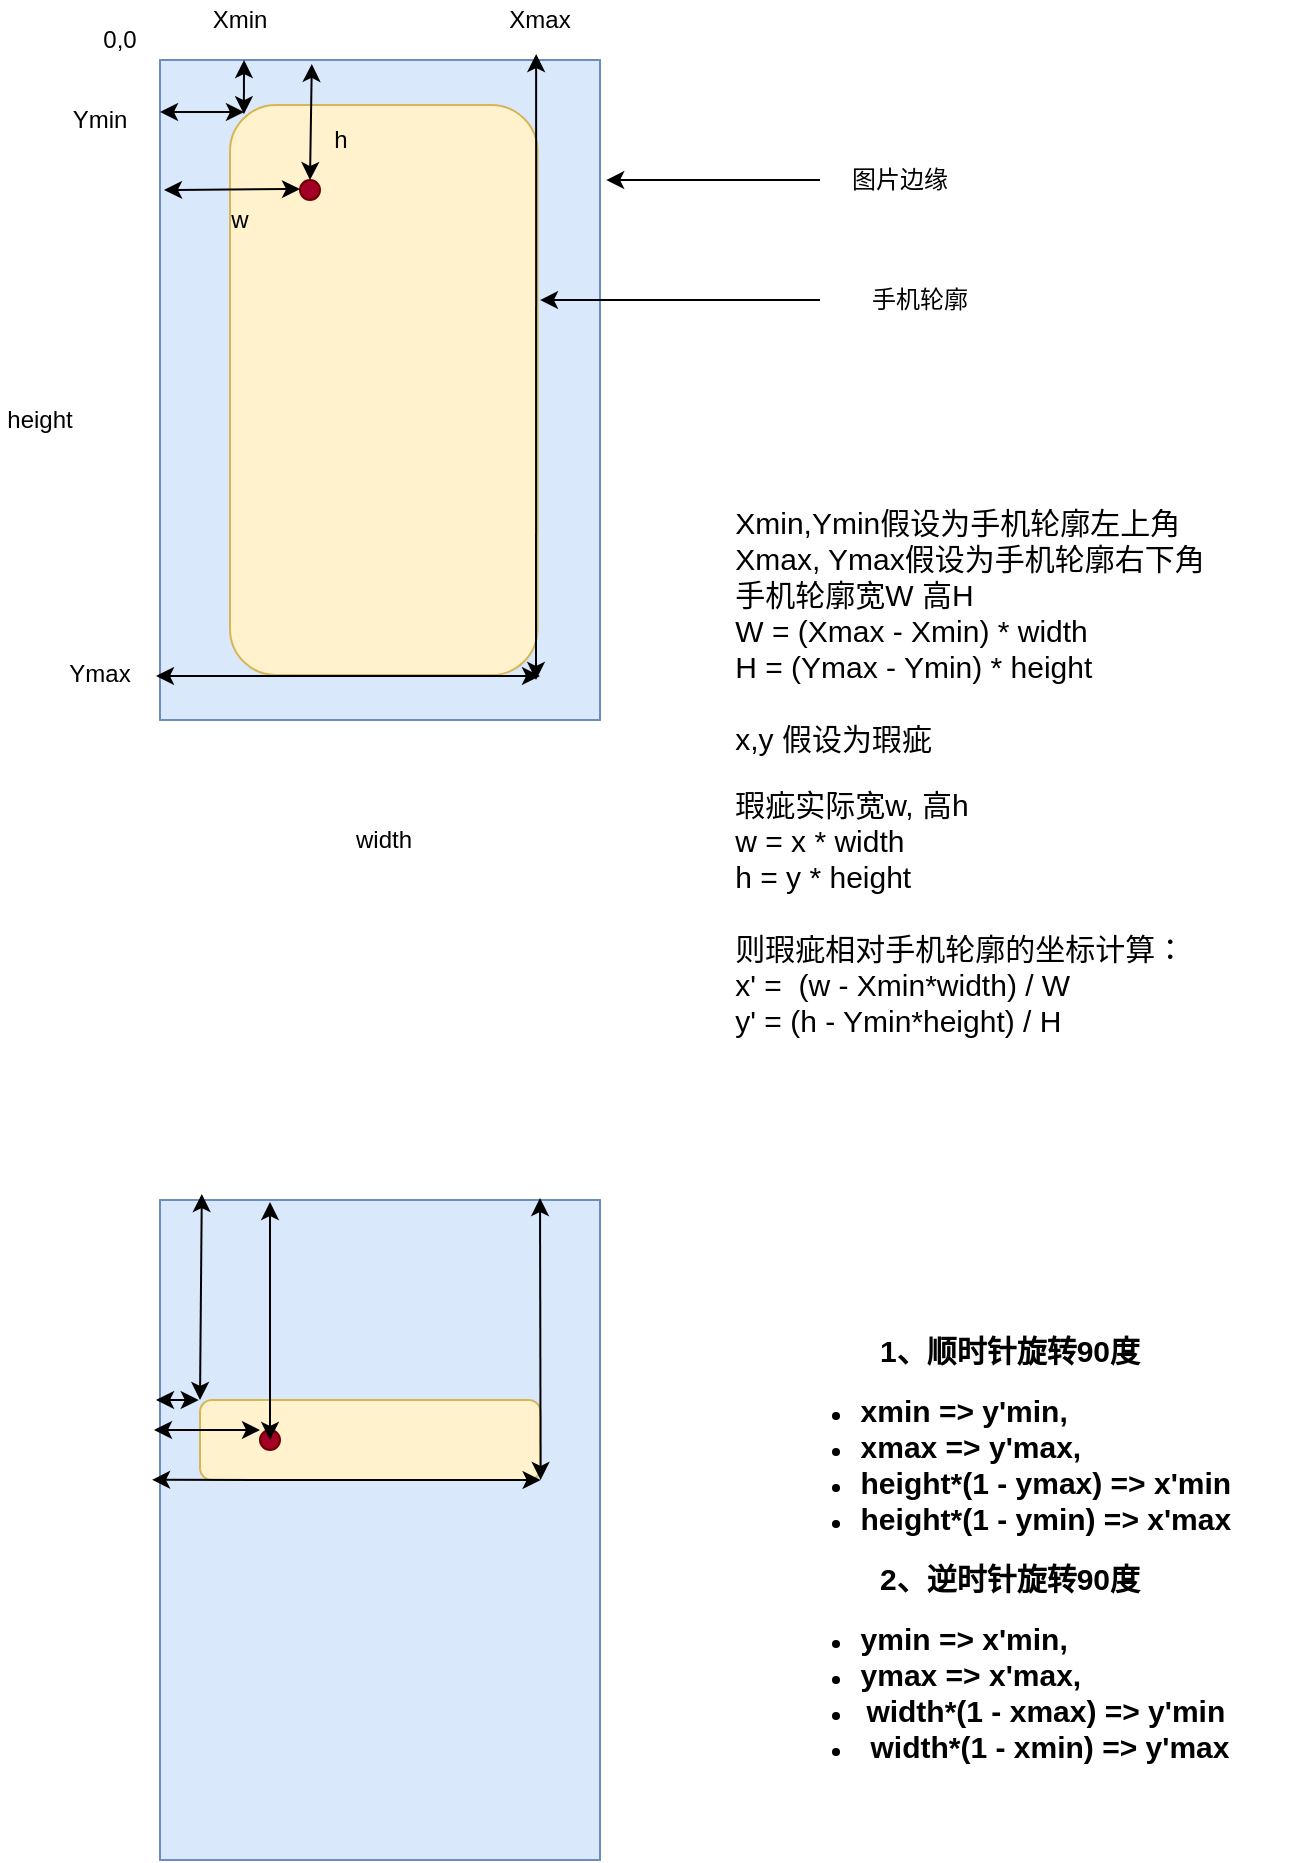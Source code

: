 <mxfile version="13.1.14" type="github">
  <diagram id="zPtrp9dwl4QRhiSWAR1r" name="Page-1">
    <mxGraphModel dx="1422" dy="761" grid="1" gridSize="10" guides="1" tooltips="1" connect="1" arrows="1" fold="1" page="1" pageScale="1" pageWidth="850" pageHeight="1100" math="0" shadow="0">
      <root>
        <mxCell id="0" />
        <mxCell id="1" parent="0" />
        <mxCell id="u0uRP7VhV-IE_lmv_dsB-1" value="" style="rounded=0;whiteSpace=wrap;html=1;fillColor=#dae8fc;strokeColor=#6c8ebf;" parent="1" vertex="1">
          <mxGeometry x="250" y="80" width="220" height="330" as="geometry" />
        </mxCell>
        <mxCell id="u0uRP7VhV-IE_lmv_dsB-2" value="" style="rounded=1;whiteSpace=wrap;html=1;rotation=90;fillColor=#fff2cc;strokeColor=#d6b656;" parent="1" vertex="1">
          <mxGeometry x="219.38" y="168.13" width="285" height="153.75" as="geometry" />
        </mxCell>
        <mxCell id="u0uRP7VhV-IE_lmv_dsB-8" value="" style="endArrow=classic;html=1;entryX=1.014;entryY=0.182;entryDx=0;entryDy=0;entryPerimeter=0;" parent="1" target="u0uRP7VhV-IE_lmv_dsB-1" edge="1">
          <mxGeometry width="50" height="50" relative="1" as="geometry">
            <mxPoint x="580" y="140" as="sourcePoint" />
            <mxPoint x="630" y="90" as="targetPoint" />
          </mxGeometry>
        </mxCell>
        <mxCell id="u0uRP7VhV-IE_lmv_dsB-9" value="图片边缘" style="text;html=1;strokeColor=none;fillColor=none;align=center;verticalAlign=middle;whiteSpace=wrap;rounded=0;" parent="1" vertex="1">
          <mxGeometry x="580" y="130" width="80" height="20" as="geometry" />
        </mxCell>
        <mxCell id="u0uRP7VhV-IE_lmv_dsB-12" value="" style="endArrow=classic;html=1;entryX=1.014;entryY=0.182;entryDx=0;entryDy=0;entryPerimeter=0;" parent="1" edge="1">
          <mxGeometry width="50" height="50" relative="1" as="geometry">
            <mxPoint x="580" y="200" as="sourcePoint" />
            <mxPoint x="440.0" y="200.06" as="targetPoint" />
          </mxGeometry>
        </mxCell>
        <mxCell id="u0uRP7VhV-IE_lmv_dsB-14" value="手机轮廓" style="text;html=1;strokeColor=none;fillColor=none;align=center;verticalAlign=middle;whiteSpace=wrap;rounded=0;" parent="1" vertex="1">
          <mxGeometry x="590" y="190" width="80" height="20" as="geometry" />
        </mxCell>
        <mxCell id="u0uRP7VhV-IE_lmv_dsB-17" value="" style="rounded=1;whiteSpace=wrap;html=1;strokeColor=#6F0000;fillColor=#a20025;fontColor=#ffffff;arcSize=50;" parent="1" vertex="1">
          <mxGeometry x="320" y="140" width="10" height="10" as="geometry" />
        </mxCell>
        <mxCell id="u0uRP7VhV-IE_lmv_dsB-18" value="" style="endArrow=classic;startArrow=classic;html=1;entryX=0;entryY=0.75;entryDx=0;entryDy=0;" parent="1" edge="1">
          <mxGeometry width="50" height="50" relative="1" as="geometry">
            <mxPoint x="252" y="145" as="sourcePoint" />
            <mxPoint x="320" y="144.5" as="targetPoint" />
          </mxGeometry>
        </mxCell>
        <mxCell id="u0uRP7VhV-IE_lmv_dsB-19" value="" style="endArrow=classic;startArrow=classic;html=1;" parent="1" edge="1">
          <mxGeometry width="50" height="50" relative="1" as="geometry">
            <mxPoint x="250" y="106" as="sourcePoint" />
            <mxPoint x="292" y="106" as="targetPoint" />
          </mxGeometry>
        </mxCell>
        <mxCell id="u0uRP7VhV-IE_lmv_dsB-21" value="Ymin" style="text;html=1;strokeColor=none;fillColor=none;align=center;verticalAlign=middle;whiteSpace=wrap;rounded=0;" parent="1" vertex="1">
          <mxGeometry x="200" y="100" width="40" height="20" as="geometry" />
        </mxCell>
        <mxCell id="u0uRP7VhV-IE_lmv_dsB-23" value="" style="endArrow=classic;startArrow=classic;html=1;" parent="1" edge="1">
          <mxGeometry width="50" height="50" relative="1" as="geometry">
            <mxPoint x="248" y="388" as="sourcePoint" />
            <mxPoint x="440" y="388" as="targetPoint" />
          </mxGeometry>
        </mxCell>
        <mxCell id="u0uRP7VhV-IE_lmv_dsB-24" value="Ymax" style="text;html=1;strokeColor=none;fillColor=none;align=center;verticalAlign=middle;whiteSpace=wrap;rounded=0;" parent="1" vertex="1">
          <mxGeometry x="200" y="377" width="40" height="20" as="geometry" />
        </mxCell>
        <mxCell id="u0uRP7VhV-IE_lmv_dsB-25" value="0,0" style="text;html=1;strokeColor=none;fillColor=none;align=center;verticalAlign=middle;whiteSpace=wrap;rounded=0;" parent="1" vertex="1">
          <mxGeometry x="210" y="60" width="40" height="20" as="geometry" />
        </mxCell>
        <mxCell id="u0uRP7VhV-IE_lmv_dsB-26" value="width" style="text;html=1;strokeColor=none;fillColor=none;align=center;verticalAlign=middle;whiteSpace=wrap;rounded=0;" parent="1" vertex="1">
          <mxGeometry x="341.88" y="460" width="40" height="20" as="geometry" />
        </mxCell>
        <mxCell id="u0uRP7VhV-IE_lmv_dsB-27" value="height" style="text;html=1;strokeColor=none;fillColor=none;align=center;verticalAlign=middle;whiteSpace=wrap;rounded=0;" parent="1" vertex="1">
          <mxGeometry x="170" y="250" width="40" height="20" as="geometry" />
        </mxCell>
        <mxCell id="u0uRP7VhV-IE_lmv_dsB-29" value="" style="endArrow=classic;startArrow=classic;html=1;exitX=0.016;exitY=0.955;exitDx=0;exitDy=0;exitPerimeter=0;entryX=0.191;entryY=0;entryDx=0;entryDy=0;entryPerimeter=0;" parent="1" source="u0uRP7VhV-IE_lmv_dsB-2" target="u0uRP7VhV-IE_lmv_dsB-1" edge="1">
          <mxGeometry width="50" height="50" relative="1" as="geometry">
            <mxPoint x="280" y="130" as="sourcePoint" />
            <mxPoint x="330" y="80" as="targetPoint" />
          </mxGeometry>
        </mxCell>
        <mxCell id="u0uRP7VhV-IE_lmv_dsB-30" value="Xmin" style="text;html=1;strokeColor=none;fillColor=none;align=center;verticalAlign=middle;whiteSpace=wrap;rounded=0;" parent="1" vertex="1">
          <mxGeometry x="270" y="50" width="40" height="20" as="geometry" />
        </mxCell>
        <mxCell id="u0uRP7VhV-IE_lmv_dsB-31" value="" style="endArrow=classic;startArrow=classic;html=1;exitX=0.864;exitY=-0.009;exitDx=0;exitDy=0;exitPerimeter=0;" parent="1" edge="1">
          <mxGeometry width="50" height="50" relative="1" as="geometry">
            <mxPoint x="438.08" y="77.03" as="sourcePoint" />
            <mxPoint x="438" y="390" as="targetPoint" />
          </mxGeometry>
        </mxCell>
        <mxCell id="u0uRP7VhV-IE_lmv_dsB-32" value="Xmax" style="text;html=1;strokeColor=none;fillColor=none;align=center;verticalAlign=middle;whiteSpace=wrap;rounded=0;" parent="1" vertex="1">
          <mxGeometry x="420" y="50" width="40" height="20" as="geometry" />
        </mxCell>
        <mxCell id="u0uRP7VhV-IE_lmv_dsB-33" value="&lt;div style=&quot;text-align: left&quot;&gt;&lt;span style=&quot;font-size: 15px&quot;&gt;Xmin,Ymin假设为手机轮廓左上角&lt;/span&gt;&lt;/div&gt;&lt;font&gt;&lt;div style=&quot;text-align: left&quot;&gt;&lt;span style=&quot;font-size: 15px&quot;&gt;Xmax, Ymax假设为手机轮廓右下角&lt;/span&gt;&lt;/div&gt;&lt;div style=&quot;text-align: left&quot;&gt;&lt;span style=&quot;font-size: 15px&quot;&gt;手机轮廓宽W 高H&lt;/span&gt;&lt;/div&gt;&lt;div style=&quot;text-align: left&quot;&gt;&lt;span style=&quot;font-size: 15px&quot;&gt;W = (Xmax - Xmin) * width&lt;/span&gt;&lt;/div&gt;&lt;div style=&quot;text-align: left&quot;&gt;&lt;span style=&quot;font-size: 15px&quot;&gt;H = (Ymax - Ymin) * height&lt;/span&gt;&lt;/div&gt;&lt;div style=&quot;text-align: left&quot;&gt;&lt;span style=&quot;font-size: 15px&quot;&gt;&lt;br&gt;&lt;/span&gt;&lt;/div&gt;&lt;div style=&quot;text-align: left&quot;&gt;&lt;span style=&quot;font-size: 15px&quot;&gt;x,y 假设为瑕疵&lt;/span&gt;&lt;/div&gt;&lt;div style=&quot;text-align: left&quot;&gt;&lt;br&gt;&lt;/div&gt;&lt;div style=&quot;text-align: left&quot;&gt;&lt;span style=&quot;font-size: 15px&quot;&gt;瑕疵实际宽w, 高h&lt;/span&gt;&lt;/div&gt;&lt;div style=&quot;text-align: left&quot;&gt;&lt;span style=&quot;font-size: 15px&quot;&gt;w = x * width&amp;nbsp;&lt;/span&gt;&lt;/div&gt;&lt;div style=&quot;text-align: left&quot;&gt;&lt;span style=&quot;font-size: 15px&quot;&gt;h = y * height&lt;/span&gt;&lt;/div&gt;&lt;div style=&quot;text-align: left&quot;&gt;&lt;span style=&quot;font-size: 15px&quot;&gt;&lt;br&gt;&lt;/span&gt;&lt;/div&gt;&lt;div style=&quot;text-align: left&quot;&gt;&lt;span style=&quot;font-size: 15px&quot;&gt;则瑕疵相对手机轮廓的坐标计算：&lt;/span&gt;&lt;span style=&quot;font-size: 15px&quot;&gt;&lt;br&gt;&lt;/span&gt;&lt;/div&gt;&lt;div style=&quot;text-align: left&quot;&gt;&lt;span style=&quot;font-size: 15px&quot;&gt;x&#39; =&amp;nbsp; (w - Xmin*width) / W&lt;/span&gt;&lt;/div&gt;&lt;div style=&quot;text-align: left&quot;&gt;&lt;span style=&quot;font-size: 15px&quot;&gt;y&#39; = (h - Ymin*height) / H&amp;nbsp;&amp;nbsp;&lt;/span&gt;&lt;/div&gt;&lt;/font&gt;" style="text;html=1;strokeColor=none;fillColor=none;align=center;verticalAlign=middle;whiteSpace=wrap;rounded=0;" parent="1" vertex="1">
          <mxGeometry x="530" y="301.88" width="250" height="268.12" as="geometry" />
        </mxCell>
        <mxCell id="u0uRP7VhV-IE_lmv_dsB-34" value="" style="endArrow=classic;startArrow=classic;html=1;exitX=0.5;exitY=0;exitDx=0;exitDy=0;entryX=0.345;entryY=0.006;entryDx=0;entryDy=0;entryPerimeter=0;" parent="1" source="u0uRP7VhV-IE_lmv_dsB-17" target="u0uRP7VhV-IE_lmv_dsB-1" edge="1">
          <mxGeometry width="50" height="50" relative="1" as="geometry">
            <mxPoint x="320" y="140" as="sourcePoint" />
            <mxPoint x="323" y="81" as="targetPoint" />
          </mxGeometry>
        </mxCell>
        <mxCell id="u0uRP7VhV-IE_lmv_dsB-35" value="w" style="text;html=1;strokeColor=none;fillColor=none;align=center;verticalAlign=middle;whiteSpace=wrap;rounded=0;" parent="1" vertex="1">
          <mxGeometry x="270" y="150" width="40" height="20" as="geometry" />
        </mxCell>
        <mxCell id="u0uRP7VhV-IE_lmv_dsB-37" value="h" style="text;html=1;strokeColor=none;fillColor=none;align=center;verticalAlign=middle;whiteSpace=wrap;rounded=0;" parent="1" vertex="1">
          <mxGeometry x="330" y="110" width="21" height="20" as="geometry" />
        </mxCell>
        <mxCell id="0y85PwHpoTVww8d7YQts-1" value="" style="rounded=0;whiteSpace=wrap;html=1;fillColor=#dae8fc;strokeColor=#6c8ebf;" vertex="1" parent="1">
          <mxGeometry x="250" y="650" width="220" height="330" as="geometry" />
        </mxCell>
        <mxCell id="0y85PwHpoTVww8d7YQts-2" value="" style="rounded=1;whiteSpace=wrap;html=1;rotation=0;fillColor=#fff2cc;strokeColor=#d6b656;" vertex="1" parent="1">
          <mxGeometry x="270" y="750" width="170.31" height="40" as="geometry" />
        </mxCell>
        <mxCell id="0y85PwHpoTVww8d7YQts-6" value="" style="endArrow=classic;startArrow=classic;html=1;" edge="1" parent="1">
          <mxGeometry width="50" height="50" relative="1" as="geometry">
            <mxPoint x="248" y="750" as="sourcePoint" />
            <mxPoint x="269.38" y="750" as="targetPoint" />
          </mxGeometry>
        </mxCell>
        <mxCell id="0y85PwHpoTVww8d7YQts-7" value="" style="endArrow=classic;startArrow=classic;html=1;entryX=0.095;entryY=-0.009;entryDx=0;entryDy=0;entryPerimeter=0;" edge="1" parent="1" target="0y85PwHpoTVww8d7YQts-1">
          <mxGeometry width="50" height="50" relative="1" as="geometry">
            <mxPoint x="270" y="750" as="sourcePoint" />
            <mxPoint x="320" y="700" as="targetPoint" />
          </mxGeometry>
        </mxCell>
        <mxCell id="0y85PwHpoTVww8d7YQts-8" value="" style="rounded=1;whiteSpace=wrap;html=1;strokeColor=#6F0000;fillColor=#a20025;fontColor=#ffffff;arcSize=50;" vertex="1" parent="1">
          <mxGeometry x="300" y="765" width="10" height="10" as="geometry" />
        </mxCell>
        <mxCell id="0y85PwHpoTVww8d7YQts-9" value="" style="endArrow=classic;startArrow=classic;html=1;" edge="1" parent="1">
          <mxGeometry width="50" height="50" relative="1" as="geometry">
            <mxPoint x="305" y="770" as="sourcePoint" />
            <mxPoint x="305" y="651" as="targetPoint" />
          </mxGeometry>
        </mxCell>
        <mxCell id="0y85PwHpoTVww8d7YQts-10" value="" style="endArrow=classic;startArrow=classic;html=1;" edge="1" parent="1">
          <mxGeometry width="50" height="50" relative="1" as="geometry">
            <mxPoint x="247" y="765" as="sourcePoint" />
            <mxPoint x="300" y="765" as="targetPoint" />
          </mxGeometry>
        </mxCell>
        <mxCell id="0y85PwHpoTVww8d7YQts-11" value="" style="endArrow=classic;startArrow=classic;html=1;" edge="1" parent="1">
          <mxGeometry width="50" height="50" relative="1" as="geometry">
            <mxPoint x="440.31" y="790" as="sourcePoint" />
            <mxPoint x="440" y="649" as="targetPoint" />
          </mxGeometry>
        </mxCell>
        <mxCell id="0y85PwHpoTVww8d7YQts-12" value="" style="endArrow=classic;startArrow=classic;html=1;exitX=-0.018;exitY=0.424;exitDx=0;exitDy=0;exitPerimeter=0;" edge="1" parent="1" source="0y85PwHpoTVww8d7YQts-1">
          <mxGeometry width="50" height="50" relative="1" as="geometry">
            <mxPoint x="390.31" y="840" as="sourcePoint" />
            <mxPoint x="440.31" y="790" as="targetPoint" />
          </mxGeometry>
        </mxCell>
        <mxCell id="0y85PwHpoTVww8d7YQts-13" value="&lt;font&gt;&lt;span style=&quot;font-size: 15px&quot;&gt;&lt;b&gt;1、顺时针旋转90度&lt;/b&gt;&lt;/span&gt;&lt;br&gt;&lt;div style=&quot;text-align: left&quot;&gt;&lt;ul&gt;&lt;li&gt;&lt;font&gt;&lt;div style=&quot;text-align: left&quot;&gt;&lt;span style=&quot;font-size: 15px&quot;&gt;&lt;b&gt;xmin =&amp;gt; y&#39;min,&lt;/b&gt;&lt;/span&gt;&lt;/div&gt;&lt;/font&gt;&lt;/li&gt;&lt;li&gt;&lt;div style=&quot;text-align: left&quot;&gt;&lt;span style=&quot;font-size: 15px&quot;&gt;&lt;b&gt;xmax =&amp;gt; y&#39;max,&lt;/b&gt;&lt;/span&gt;&lt;/div&gt;&lt;/li&gt;&lt;li&gt;&lt;div style=&quot;text-align: left&quot;&gt;&lt;span style=&quot;font-size: 15px&quot;&gt;&lt;b&gt;height*(1 - ymax) =&amp;gt; x&#39;min&amp;nbsp;&lt;/b&gt;&lt;/span&gt;&lt;/div&gt;&lt;/li&gt;&lt;li&gt;&lt;div style=&quot;text-align: left&quot;&gt;&lt;span style=&quot;font-size: 15px&quot;&gt;&lt;b&gt;height*(1 - ymin) =&amp;gt; x&#39;max&lt;/b&gt;&lt;/span&gt;&lt;/div&gt;&lt;/li&gt;&lt;/ul&gt;&lt;/div&gt;&lt;b style=&quot;font-size: 15px&quot;&gt;2、逆时针旋转90度&lt;br&gt;&lt;/b&gt;&lt;div&gt;&lt;ul&gt;&lt;li style=&quot;text-align: left&quot;&gt;&lt;font&gt;&lt;b style=&quot;font-size: 15px&quot;&gt;ymin =&amp;gt; x&#39;min,&lt;/b&gt;&lt;/font&gt;&lt;/li&gt;&lt;li style=&quot;text-align: left&quot;&gt;&lt;b style=&quot;font-size: 15px&quot;&gt;ymax =&amp;gt; x&#39;max,&lt;/b&gt;&lt;/li&gt;&lt;li&gt;&lt;font&gt;&lt;b style=&quot;font-size: 15px&quot;&gt;width*(1 - xmax) =&amp;gt; y&#39;min&amp;nbsp;&lt;/b&gt;&lt;br&gt;&lt;/font&gt;&lt;/li&gt;&lt;li&gt;&lt;font&gt;&lt;b style=&quot;font-size: 15px&quot;&gt;width*(1 - xmin) =&amp;gt; y&#39;max&lt;/b&gt;&lt;br&gt;&lt;/font&gt;&lt;/li&gt;&lt;/ul&gt;&lt;/div&gt;&lt;/font&gt;" style="text;html=1;strokeColor=none;fillColor=none;align=center;verticalAlign=middle;whiteSpace=wrap;rounded=0;" vertex="1" parent="1">
          <mxGeometry x="530" y="700" width="290" height="260" as="geometry" />
        </mxCell>
      </root>
    </mxGraphModel>
  </diagram>
</mxfile>
